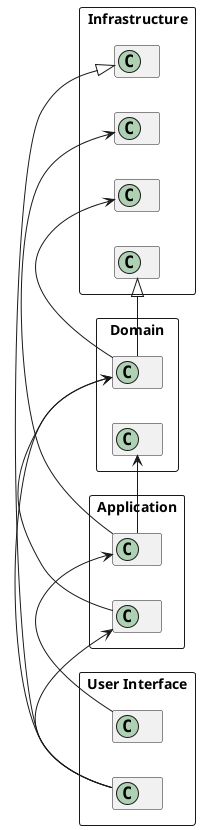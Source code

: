 @startuml
left to right direction
skinparam class {
    FontColor None
}
hide members

package "User Interface" <<Rectangle>> {
    class U1 
    class U2
}

package "Application" <<Rectangle>> {
    class A1 
    class A2
}

package "Domain" <<Rectangle>> {
    class D1 
    class D2
}

package "Infrastructure" <<Rectangle>> {
    class I1 
    class I2
    class I3
    class I4
}

U1 -> A1
U2 -> A2
U2 -> D2
U2 -|> I4
A1 -> I1
A1 -> D1
A2 -> D2
D2 -> I2
D2 -|> I3
@enduml

